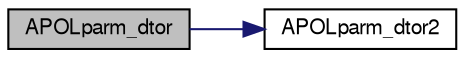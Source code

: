 digraph "APOLparm_dtor"
{
  edge [fontname="FreeSans",fontsize="10",labelfontname="FreeSans",labelfontsize="10"];
  node [fontname="FreeSans",fontsize="10",shape=record];
  rankdir="LR";
  Node1 [label="APOLparm_dtor",height=0.2,width=0.4,color="black", fillcolor="grey75", style="filled" fontcolor="black"];
  Node1 -> Node2 [color="midnightblue",fontsize="10",style="solid",fontname="FreeSans"];
  Node2 [label="APOLparm_dtor2",height=0.2,width=0.4,color="black", fillcolor="white", style="filled",URL="$group___a_p_o_lparm.html#ga54681948b9223f7236a211aa40539882",tooltip="FORTRAN stub for object destructor."];
}
